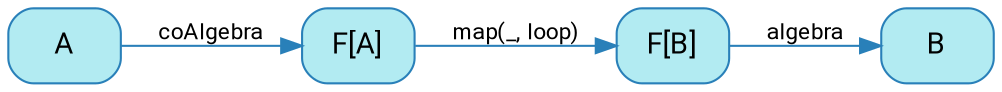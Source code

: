 digraph {
    bgcolor=transparent
    splines=false
    rankdir=LR
    rank=same

    // Default theme: enabled
    node[shape="rectangle" style="rounded,filled" color="#2980B9" fillcolor="#b2ebf2" fontcolor="#000000" fontname="Segoe UI,Roboto,Helvetica,Arial,sans-serif"]
    edge [color="#2980B9" fontcolor="#000000" fontname="Segoe UI,Roboto,Helvetica,Arial,sans-serif" fontsize=11]

    anaFA[label="F[A]"]
    cataFA[label="F[B]"]

    anaA[label=A]
    cataA[label=B]


    anaA  -> anaFA[label=coAlgebra]
    anaFA -> cataFA[label="map(_, loop)"]
    cataFA -> cataA[label=algebra]

}
